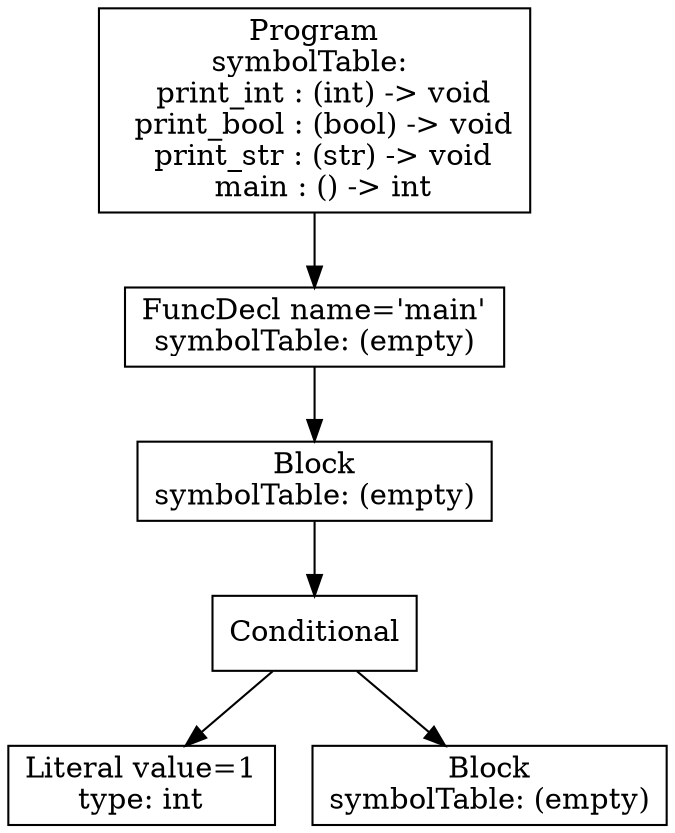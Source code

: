 digraph AST {
4 [shape=box, label="Literal value=1\ntype: int"];
5 [shape=box, label="Block\nsymbolTable: (empty)"];
3 [shape=box, label="Conditional"];
3 -> 4;
3 -> 5;
2 [shape=box, label="Block\nsymbolTable: (empty)"];
2 -> 3;
1 [shape=box, label="FuncDecl name='main'\nsymbolTable: (empty)"];
1 -> 2;
0 [shape=box, label="Program\nsymbolTable: \n  print_int : (int) -> void\n  print_bool : (bool) -> void\n  print_str : (str) -> void\n  main : () -> int"];
0 -> 1;
}
